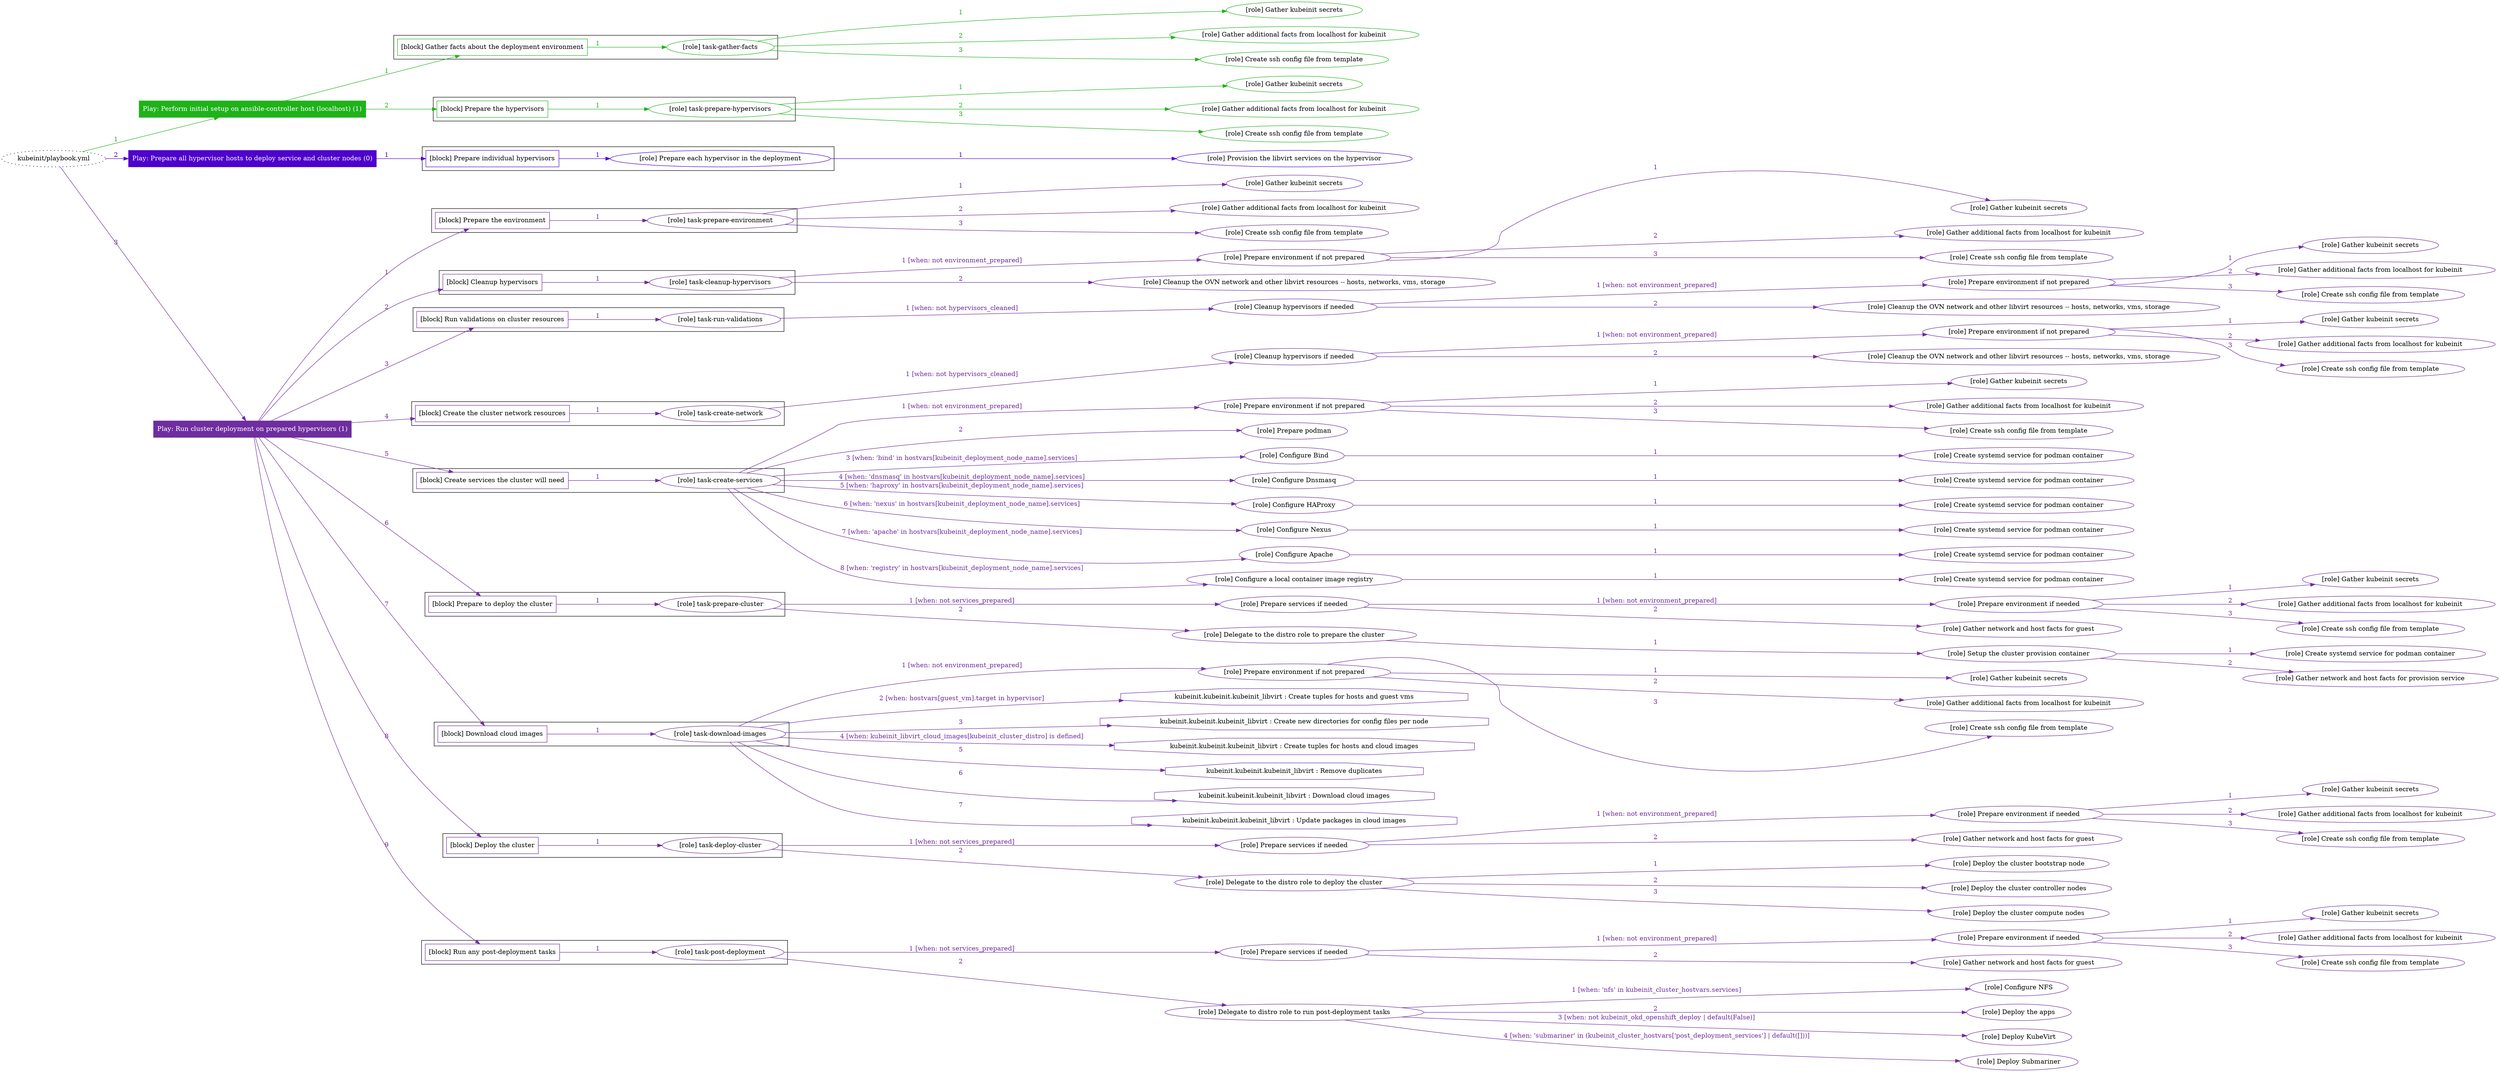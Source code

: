 digraph {
	graph [concentrate=true ordering=in rankdir=LR ratio=fill]
	edge [esep=5 sep=10]
	"kubeinit/playbook.yml" [URL="/home/runner/work/kubeinit/kubeinit/kubeinit/playbook.yml" id=playbook_1c128cf2 style=dotted]
	play_f4cfe569 [label="Play: Perform initial setup on ansible-controller host (localhost) (1)" URL="/home/runner/work/kubeinit/kubeinit/kubeinit/playbook.yml" color="#1fb21a" fontcolor="#ffffff" id=play_f4cfe569 shape=box style=filled tooltip=localhost]
	"kubeinit/playbook.yml" -> play_f4cfe569 [label="1 " color="#1fb21a" fontcolor="#1fb21a" id=edge_215f541a labeltooltip="1 " tooltip="1 "]
	subgraph "Gather kubeinit secrets" {
		role_374600e6 [label="[role] Gather kubeinit secrets" URL="/home/runner/.ansible/collections/ansible_collections/kubeinit/kubeinit/roles/kubeinit_prepare/tasks/gather_kubeinit_facts.yml" color="#1fb21a" id=role_374600e6 tooltip="Gather kubeinit secrets"]
	}
	subgraph "Gather additional facts from localhost for kubeinit" {
		role_74504a4f [label="[role] Gather additional facts from localhost for kubeinit" URL="/home/runner/.ansible/collections/ansible_collections/kubeinit/kubeinit/roles/kubeinit_prepare/tasks/gather_kubeinit_facts.yml" color="#1fb21a" id=role_74504a4f tooltip="Gather additional facts from localhost for kubeinit"]
	}
	subgraph "Create ssh config file from template" {
		role_3e10ab0c [label="[role] Create ssh config file from template" URL="/home/runner/.ansible/collections/ansible_collections/kubeinit/kubeinit/roles/kubeinit_prepare/tasks/gather_kubeinit_facts.yml" color="#1fb21a" id=role_3e10ab0c tooltip="Create ssh config file from template"]
	}
	subgraph "task-gather-facts" {
		role_1a86b125 [label="[role] task-gather-facts" URL="/home/runner/work/kubeinit/kubeinit/kubeinit/playbook.yml" color="#1fb21a" id=role_1a86b125 tooltip="task-gather-facts"]
		role_1a86b125 -> role_374600e6 [label="1 " color="#1fb21a" fontcolor="#1fb21a" id=edge_84a02342 labeltooltip="1 " tooltip="1 "]
		role_1a86b125 -> role_74504a4f [label="2 " color="#1fb21a" fontcolor="#1fb21a" id=edge_4113d540 labeltooltip="2 " tooltip="2 "]
		role_1a86b125 -> role_3e10ab0c [label="3 " color="#1fb21a" fontcolor="#1fb21a" id=edge_9e82834a labeltooltip="3 " tooltip="3 "]
	}
	subgraph "Gather kubeinit secrets" {
		role_b2ab4a69 [label="[role] Gather kubeinit secrets" URL="/home/runner/.ansible/collections/ansible_collections/kubeinit/kubeinit/roles/kubeinit_prepare/tasks/gather_kubeinit_facts.yml" color="#1fb21a" id=role_b2ab4a69 tooltip="Gather kubeinit secrets"]
	}
	subgraph "Gather additional facts from localhost for kubeinit" {
		role_b85034d6 [label="[role] Gather additional facts from localhost for kubeinit" URL="/home/runner/.ansible/collections/ansible_collections/kubeinit/kubeinit/roles/kubeinit_prepare/tasks/gather_kubeinit_facts.yml" color="#1fb21a" id=role_b85034d6 tooltip="Gather additional facts from localhost for kubeinit"]
	}
	subgraph "Create ssh config file from template" {
		role_45a41483 [label="[role] Create ssh config file from template" URL="/home/runner/.ansible/collections/ansible_collections/kubeinit/kubeinit/roles/kubeinit_prepare/tasks/gather_kubeinit_facts.yml" color="#1fb21a" id=role_45a41483 tooltip="Create ssh config file from template"]
	}
	subgraph "task-prepare-hypervisors" {
		role_79fbebe4 [label="[role] task-prepare-hypervisors" URL="/home/runner/work/kubeinit/kubeinit/kubeinit/playbook.yml" color="#1fb21a" id=role_79fbebe4 tooltip="task-prepare-hypervisors"]
		role_79fbebe4 -> role_b2ab4a69 [label="1 " color="#1fb21a" fontcolor="#1fb21a" id=edge_9f5d8a23 labeltooltip="1 " tooltip="1 "]
		role_79fbebe4 -> role_b85034d6 [label="2 " color="#1fb21a" fontcolor="#1fb21a" id=edge_14ce1fce labeltooltip="2 " tooltip="2 "]
		role_79fbebe4 -> role_45a41483 [label="3 " color="#1fb21a" fontcolor="#1fb21a" id=edge_e757dcec labeltooltip="3 " tooltip="3 "]
	}
	subgraph "Play: Perform initial setup on ansible-controller host (localhost) (1)" {
		play_f4cfe569 -> block_b1277c0b [label=1 color="#1fb21a" fontcolor="#1fb21a" id=edge_95ff4186 labeltooltip=1 tooltip=1]
		subgraph cluster_block_b1277c0b {
			block_b1277c0b [label="[block] Gather facts about the deployment environment" URL="/home/runner/work/kubeinit/kubeinit/kubeinit/playbook.yml" color="#1fb21a" id=block_b1277c0b labeltooltip="Gather facts about the deployment environment" shape=box tooltip="Gather facts about the deployment environment"]
			block_b1277c0b -> role_1a86b125 [label="1 " color="#1fb21a" fontcolor="#1fb21a" id=edge_43d4b076 labeltooltip="1 " tooltip="1 "]
		}
		play_f4cfe569 -> block_88d57f4d [label=2 color="#1fb21a" fontcolor="#1fb21a" id=edge_9b26999b labeltooltip=2 tooltip=2]
		subgraph cluster_block_88d57f4d {
			block_88d57f4d [label="[block] Prepare the hypervisors" URL="/home/runner/work/kubeinit/kubeinit/kubeinit/playbook.yml" color="#1fb21a" id=block_88d57f4d labeltooltip="Prepare the hypervisors" shape=box tooltip="Prepare the hypervisors"]
			block_88d57f4d -> role_79fbebe4 [label="1 " color="#1fb21a" fontcolor="#1fb21a" id=edge_13545555 labeltooltip="1 " tooltip="1 "]
		}
	}
	play_562ac16d [label="Play: Prepare all hypervisor hosts to deploy service and cluster nodes (0)" URL="/home/runner/work/kubeinit/kubeinit/kubeinit/playbook.yml" color="#4e01cb" fontcolor="#ffffff" id=play_562ac16d shape=box style=filled tooltip="Play: Prepare all hypervisor hosts to deploy service and cluster nodes (0)"]
	"kubeinit/playbook.yml" -> play_562ac16d [label="2 " color="#4e01cb" fontcolor="#4e01cb" id=edge_9facb1d3 labeltooltip="2 " tooltip="2 "]
	subgraph "Provision the libvirt services on the hypervisor" {
		role_1b3f8cb2 [label="[role] Provision the libvirt services on the hypervisor" URL="/home/runner/.ansible/collections/ansible_collections/kubeinit/kubeinit/roles/kubeinit_prepare/tasks/prepare_hypervisor.yml" color="#4e01cb" id=role_1b3f8cb2 tooltip="Provision the libvirt services on the hypervisor"]
	}
	subgraph "Prepare each hypervisor in the deployment" {
		role_fcb89ca7 [label="[role] Prepare each hypervisor in the deployment" URL="/home/runner/work/kubeinit/kubeinit/kubeinit/playbook.yml" color="#4e01cb" id=role_fcb89ca7 tooltip="Prepare each hypervisor in the deployment"]
		role_fcb89ca7 -> role_1b3f8cb2 [label="1 " color="#4e01cb" fontcolor="#4e01cb" id=edge_d39c9e57 labeltooltip="1 " tooltip="1 "]
	}
	subgraph "Play: Prepare all hypervisor hosts to deploy service and cluster nodes (0)" {
		play_562ac16d -> block_0bb05589 [label=1 color="#4e01cb" fontcolor="#4e01cb" id=edge_e14d1af6 labeltooltip=1 tooltip=1]
		subgraph cluster_block_0bb05589 {
			block_0bb05589 [label="[block] Prepare individual hypervisors" URL="/home/runner/work/kubeinit/kubeinit/kubeinit/playbook.yml" color="#4e01cb" id=block_0bb05589 labeltooltip="Prepare individual hypervisors" shape=box tooltip="Prepare individual hypervisors"]
			block_0bb05589 -> role_fcb89ca7 [label="1 " color="#4e01cb" fontcolor="#4e01cb" id=edge_4d9792c5 labeltooltip="1 " tooltip="1 "]
		}
	}
	play_c08dd1f9 [label="Play: Run cluster deployment on prepared hypervisors (1)" URL="/home/runner/work/kubeinit/kubeinit/kubeinit/playbook.yml" color="#6f2d9f" fontcolor="#ffffff" id=play_c08dd1f9 shape=box style=filled tooltip=localhost]
	"kubeinit/playbook.yml" -> play_c08dd1f9 [label="3 " color="#6f2d9f" fontcolor="#6f2d9f" id=edge_fef8b42b labeltooltip="3 " tooltip="3 "]
	subgraph "Gather kubeinit secrets" {
		role_3706b0fc [label="[role] Gather kubeinit secrets" URL="/home/runner/.ansible/collections/ansible_collections/kubeinit/kubeinit/roles/kubeinit_prepare/tasks/gather_kubeinit_facts.yml" color="#6f2d9f" id=role_3706b0fc tooltip="Gather kubeinit secrets"]
	}
	subgraph "Gather additional facts from localhost for kubeinit" {
		role_358a8f0e [label="[role] Gather additional facts from localhost for kubeinit" URL="/home/runner/.ansible/collections/ansible_collections/kubeinit/kubeinit/roles/kubeinit_prepare/tasks/gather_kubeinit_facts.yml" color="#6f2d9f" id=role_358a8f0e tooltip="Gather additional facts from localhost for kubeinit"]
	}
	subgraph "Create ssh config file from template" {
		role_c0b32e91 [label="[role] Create ssh config file from template" URL="/home/runner/.ansible/collections/ansible_collections/kubeinit/kubeinit/roles/kubeinit_prepare/tasks/gather_kubeinit_facts.yml" color="#6f2d9f" id=role_c0b32e91 tooltip="Create ssh config file from template"]
	}
	subgraph "task-prepare-environment" {
		role_f5d68a2e [label="[role] task-prepare-environment" URL="/home/runner/work/kubeinit/kubeinit/kubeinit/playbook.yml" color="#6f2d9f" id=role_f5d68a2e tooltip="task-prepare-environment"]
		role_f5d68a2e -> role_3706b0fc [label="1 " color="#6f2d9f" fontcolor="#6f2d9f" id=edge_3f98919c labeltooltip="1 " tooltip="1 "]
		role_f5d68a2e -> role_358a8f0e [label="2 " color="#6f2d9f" fontcolor="#6f2d9f" id=edge_2839d9e4 labeltooltip="2 " tooltip="2 "]
		role_f5d68a2e -> role_c0b32e91 [label="3 " color="#6f2d9f" fontcolor="#6f2d9f" id=edge_60408ee5 labeltooltip="3 " tooltip="3 "]
	}
	subgraph "Gather kubeinit secrets" {
		role_7f59cd3d [label="[role] Gather kubeinit secrets" URL="/home/runner/.ansible/collections/ansible_collections/kubeinit/kubeinit/roles/kubeinit_prepare/tasks/gather_kubeinit_facts.yml" color="#6f2d9f" id=role_7f59cd3d tooltip="Gather kubeinit secrets"]
	}
	subgraph "Gather additional facts from localhost for kubeinit" {
		role_58099913 [label="[role] Gather additional facts from localhost for kubeinit" URL="/home/runner/.ansible/collections/ansible_collections/kubeinit/kubeinit/roles/kubeinit_prepare/tasks/gather_kubeinit_facts.yml" color="#6f2d9f" id=role_58099913 tooltip="Gather additional facts from localhost for kubeinit"]
	}
	subgraph "Create ssh config file from template" {
		role_a014d1dc [label="[role] Create ssh config file from template" URL="/home/runner/.ansible/collections/ansible_collections/kubeinit/kubeinit/roles/kubeinit_prepare/tasks/gather_kubeinit_facts.yml" color="#6f2d9f" id=role_a014d1dc tooltip="Create ssh config file from template"]
	}
	subgraph "Prepare environment if not prepared" {
		role_97e9a34f [label="[role] Prepare environment if not prepared" URL="/home/runner/.ansible/collections/ansible_collections/kubeinit/kubeinit/roles/kubeinit_prepare/tasks/cleanup_hypervisors.yml" color="#6f2d9f" id=role_97e9a34f tooltip="Prepare environment if not prepared"]
		role_97e9a34f -> role_7f59cd3d [label="1 " color="#6f2d9f" fontcolor="#6f2d9f" id=edge_f280b8c8 labeltooltip="1 " tooltip="1 "]
		role_97e9a34f -> role_58099913 [label="2 " color="#6f2d9f" fontcolor="#6f2d9f" id=edge_6157af4b labeltooltip="2 " tooltip="2 "]
		role_97e9a34f -> role_a014d1dc [label="3 " color="#6f2d9f" fontcolor="#6f2d9f" id=edge_0a2fdbb5 labeltooltip="3 " tooltip="3 "]
	}
	subgraph "Cleanup the OVN network and other libvirt resources -- hosts, networks, vms, storage" {
		role_293824eb [label="[role] Cleanup the OVN network and other libvirt resources -- hosts, networks, vms, storage" URL="/home/runner/.ansible/collections/ansible_collections/kubeinit/kubeinit/roles/kubeinit_prepare/tasks/cleanup_hypervisors.yml" color="#6f2d9f" id=role_293824eb tooltip="Cleanup the OVN network and other libvirt resources -- hosts, networks, vms, storage"]
	}
	subgraph "task-cleanup-hypervisors" {
		role_bf66fea6 [label="[role] task-cleanup-hypervisors" URL="/home/runner/work/kubeinit/kubeinit/kubeinit/playbook.yml" color="#6f2d9f" id=role_bf66fea6 tooltip="task-cleanup-hypervisors"]
		role_bf66fea6 -> role_97e9a34f [label="1 [when: not environment_prepared]" color="#6f2d9f" fontcolor="#6f2d9f" id=edge_569f9b3f labeltooltip="1 [when: not environment_prepared]" tooltip="1 [when: not environment_prepared]"]
		role_bf66fea6 -> role_293824eb [label="2 " color="#6f2d9f" fontcolor="#6f2d9f" id=edge_85db8757 labeltooltip="2 " tooltip="2 "]
	}
	subgraph "Gather kubeinit secrets" {
		role_f18bef40 [label="[role] Gather kubeinit secrets" URL="/home/runner/.ansible/collections/ansible_collections/kubeinit/kubeinit/roles/kubeinit_prepare/tasks/gather_kubeinit_facts.yml" color="#6f2d9f" id=role_f18bef40 tooltip="Gather kubeinit secrets"]
	}
	subgraph "Gather additional facts from localhost for kubeinit" {
		role_8c8e9238 [label="[role] Gather additional facts from localhost for kubeinit" URL="/home/runner/.ansible/collections/ansible_collections/kubeinit/kubeinit/roles/kubeinit_prepare/tasks/gather_kubeinit_facts.yml" color="#6f2d9f" id=role_8c8e9238 tooltip="Gather additional facts from localhost for kubeinit"]
	}
	subgraph "Create ssh config file from template" {
		role_60208318 [label="[role] Create ssh config file from template" URL="/home/runner/.ansible/collections/ansible_collections/kubeinit/kubeinit/roles/kubeinit_prepare/tasks/gather_kubeinit_facts.yml" color="#6f2d9f" id=role_60208318 tooltip="Create ssh config file from template"]
	}
	subgraph "Prepare environment if not prepared" {
		role_802965fa [label="[role] Prepare environment if not prepared" URL="/home/runner/.ansible/collections/ansible_collections/kubeinit/kubeinit/roles/kubeinit_prepare/tasks/cleanup_hypervisors.yml" color="#6f2d9f" id=role_802965fa tooltip="Prepare environment if not prepared"]
		role_802965fa -> role_f18bef40 [label="1 " color="#6f2d9f" fontcolor="#6f2d9f" id=edge_ab29052b labeltooltip="1 " tooltip="1 "]
		role_802965fa -> role_8c8e9238 [label="2 " color="#6f2d9f" fontcolor="#6f2d9f" id=edge_47b0b204 labeltooltip="2 " tooltip="2 "]
		role_802965fa -> role_60208318 [label="3 " color="#6f2d9f" fontcolor="#6f2d9f" id=edge_8f32b4ec labeltooltip="3 " tooltip="3 "]
	}
	subgraph "Cleanup the OVN network and other libvirt resources -- hosts, networks, vms, storage" {
		role_d786fd17 [label="[role] Cleanup the OVN network and other libvirt resources -- hosts, networks, vms, storage" URL="/home/runner/.ansible/collections/ansible_collections/kubeinit/kubeinit/roles/kubeinit_prepare/tasks/cleanup_hypervisors.yml" color="#6f2d9f" id=role_d786fd17 tooltip="Cleanup the OVN network and other libvirt resources -- hosts, networks, vms, storage"]
	}
	subgraph "Cleanup hypervisors if needed" {
		role_fc250b3d [label="[role] Cleanup hypervisors if needed" URL="/home/runner/.ansible/collections/ansible_collections/kubeinit/kubeinit/roles/kubeinit_validations/tasks/main.yml" color="#6f2d9f" id=role_fc250b3d tooltip="Cleanup hypervisors if needed"]
		role_fc250b3d -> role_802965fa [label="1 [when: not environment_prepared]" color="#6f2d9f" fontcolor="#6f2d9f" id=edge_31c16c37 labeltooltip="1 [when: not environment_prepared]" tooltip="1 [when: not environment_prepared]"]
		role_fc250b3d -> role_d786fd17 [label="2 " color="#6f2d9f" fontcolor="#6f2d9f" id=edge_ff762e84 labeltooltip="2 " tooltip="2 "]
	}
	subgraph "task-run-validations" {
		role_98322803 [label="[role] task-run-validations" URL="/home/runner/work/kubeinit/kubeinit/kubeinit/playbook.yml" color="#6f2d9f" id=role_98322803 tooltip="task-run-validations"]
		role_98322803 -> role_fc250b3d [label="1 [when: not hypervisors_cleaned]" color="#6f2d9f" fontcolor="#6f2d9f" id=edge_44bcd5a9 labeltooltip="1 [when: not hypervisors_cleaned]" tooltip="1 [when: not hypervisors_cleaned]"]
	}
	subgraph "Gather kubeinit secrets" {
		role_7ff22784 [label="[role] Gather kubeinit secrets" URL="/home/runner/.ansible/collections/ansible_collections/kubeinit/kubeinit/roles/kubeinit_prepare/tasks/gather_kubeinit_facts.yml" color="#6f2d9f" id=role_7ff22784 tooltip="Gather kubeinit secrets"]
	}
	subgraph "Gather additional facts from localhost for kubeinit" {
		role_3405e94a [label="[role] Gather additional facts from localhost for kubeinit" URL="/home/runner/.ansible/collections/ansible_collections/kubeinit/kubeinit/roles/kubeinit_prepare/tasks/gather_kubeinit_facts.yml" color="#6f2d9f" id=role_3405e94a tooltip="Gather additional facts from localhost for kubeinit"]
	}
	subgraph "Create ssh config file from template" {
		role_4b5a7220 [label="[role] Create ssh config file from template" URL="/home/runner/.ansible/collections/ansible_collections/kubeinit/kubeinit/roles/kubeinit_prepare/tasks/gather_kubeinit_facts.yml" color="#6f2d9f" id=role_4b5a7220 tooltip="Create ssh config file from template"]
	}
	subgraph "Prepare environment if not prepared" {
		role_fb6763d6 [label="[role] Prepare environment if not prepared" URL="/home/runner/.ansible/collections/ansible_collections/kubeinit/kubeinit/roles/kubeinit_prepare/tasks/cleanup_hypervisors.yml" color="#6f2d9f" id=role_fb6763d6 tooltip="Prepare environment if not prepared"]
		role_fb6763d6 -> role_7ff22784 [label="1 " color="#6f2d9f" fontcolor="#6f2d9f" id=edge_5907d86d labeltooltip="1 " tooltip="1 "]
		role_fb6763d6 -> role_3405e94a [label="2 " color="#6f2d9f" fontcolor="#6f2d9f" id=edge_d999bbc2 labeltooltip="2 " tooltip="2 "]
		role_fb6763d6 -> role_4b5a7220 [label="3 " color="#6f2d9f" fontcolor="#6f2d9f" id=edge_2d5fdf86 labeltooltip="3 " tooltip="3 "]
	}
	subgraph "Cleanup the OVN network and other libvirt resources -- hosts, networks, vms, storage" {
		role_7651cf1c [label="[role] Cleanup the OVN network and other libvirt resources -- hosts, networks, vms, storage" URL="/home/runner/.ansible/collections/ansible_collections/kubeinit/kubeinit/roles/kubeinit_prepare/tasks/cleanup_hypervisors.yml" color="#6f2d9f" id=role_7651cf1c tooltip="Cleanup the OVN network and other libvirt resources -- hosts, networks, vms, storage"]
	}
	subgraph "Cleanup hypervisors if needed" {
		role_ea08834b [label="[role] Cleanup hypervisors if needed" URL="/home/runner/.ansible/collections/ansible_collections/kubeinit/kubeinit/roles/kubeinit_libvirt/tasks/create_network.yml" color="#6f2d9f" id=role_ea08834b tooltip="Cleanup hypervisors if needed"]
		role_ea08834b -> role_fb6763d6 [label="1 [when: not environment_prepared]" color="#6f2d9f" fontcolor="#6f2d9f" id=edge_755eaa43 labeltooltip="1 [when: not environment_prepared]" tooltip="1 [when: not environment_prepared]"]
		role_ea08834b -> role_7651cf1c [label="2 " color="#6f2d9f" fontcolor="#6f2d9f" id=edge_e4c963a6 labeltooltip="2 " tooltip="2 "]
	}
	subgraph "task-create-network" {
		role_3b4f1013 [label="[role] task-create-network" URL="/home/runner/work/kubeinit/kubeinit/kubeinit/playbook.yml" color="#6f2d9f" id=role_3b4f1013 tooltip="task-create-network"]
		role_3b4f1013 -> role_ea08834b [label="1 [when: not hypervisors_cleaned]" color="#6f2d9f" fontcolor="#6f2d9f" id=edge_bee65e3d labeltooltip="1 [when: not hypervisors_cleaned]" tooltip="1 [when: not hypervisors_cleaned]"]
	}
	subgraph "Gather kubeinit secrets" {
		role_d13125ea [label="[role] Gather kubeinit secrets" URL="/home/runner/.ansible/collections/ansible_collections/kubeinit/kubeinit/roles/kubeinit_prepare/tasks/gather_kubeinit_facts.yml" color="#6f2d9f" id=role_d13125ea tooltip="Gather kubeinit secrets"]
	}
	subgraph "Gather additional facts from localhost for kubeinit" {
		role_3aa49442 [label="[role] Gather additional facts from localhost for kubeinit" URL="/home/runner/.ansible/collections/ansible_collections/kubeinit/kubeinit/roles/kubeinit_prepare/tasks/gather_kubeinit_facts.yml" color="#6f2d9f" id=role_3aa49442 tooltip="Gather additional facts from localhost for kubeinit"]
	}
	subgraph "Create ssh config file from template" {
		role_c200cd0d [label="[role] Create ssh config file from template" URL="/home/runner/.ansible/collections/ansible_collections/kubeinit/kubeinit/roles/kubeinit_prepare/tasks/gather_kubeinit_facts.yml" color="#6f2d9f" id=role_c200cd0d tooltip="Create ssh config file from template"]
	}
	subgraph "Prepare environment if not prepared" {
		role_a6530744 [label="[role] Prepare environment if not prepared" URL="/home/runner/.ansible/collections/ansible_collections/kubeinit/kubeinit/roles/kubeinit_services/tasks/main.yml" color="#6f2d9f" id=role_a6530744 tooltip="Prepare environment if not prepared"]
		role_a6530744 -> role_d13125ea [label="1 " color="#6f2d9f" fontcolor="#6f2d9f" id=edge_bef999db labeltooltip="1 " tooltip="1 "]
		role_a6530744 -> role_3aa49442 [label="2 " color="#6f2d9f" fontcolor="#6f2d9f" id=edge_7ee03354 labeltooltip="2 " tooltip="2 "]
		role_a6530744 -> role_c200cd0d [label="3 " color="#6f2d9f" fontcolor="#6f2d9f" id=edge_a1ffdfe6 labeltooltip="3 " tooltip="3 "]
	}
	subgraph "Prepare podman" {
		role_04a071de [label="[role] Prepare podman" URL="/home/runner/.ansible/collections/ansible_collections/kubeinit/kubeinit/roles/kubeinit_services/tasks/00_create_service_pod.yml" color="#6f2d9f" id=role_04a071de tooltip="Prepare podman"]
	}
	subgraph "Create systemd service for podman container" {
		role_b6fd29fc [label="[role] Create systemd service for podman container" URL="/home/runner/.ansible/collections/ansible_collections/kubeinit/kubeinit/roles/kubeinit_bind/tasks/main.yml" color="#6f2d9f" id=role_b6fd29fc tooltip="Create systemd service for podman container"]
	}
	subgraph "Configure Bind" {
		role_bb5f86d0 [label="[role] Configure Bind" URL="/home/runner/.ansible/collections/ansible_collections/kubeinit/kubeinit/roles/kubeinit_services/tasks/start_services_containers.yml" color="#6f2d9f" id=role_bb5f86d0 tooltip="Configure Bind"]
		role_bb5f86d0 -> role_b6fd29fc [label="1 " color="#6f2d9f" fontcolor="#6f2d9f" id=edge_f600d702 labeltooltip="1 " tooltip="1 "]
	}
	subgraph "Create systemd service for podman container" {
		role_5e8d519e [label="[role] Create systemd service for podman container" URL="/home/runner/.ansible/collections/ansible_collections/kubeinit/kubeinit/roles/kubeinit_dnsmasq/tasks/main.yml" color="#6f2d9f" id=role_5e8d519e tooltip="Create systemd service for podman container"]
	}
	subgraph "Configure Dnsmasq" {
		role_f8b6011a [label="[role] Configure Dnsmasq" URL="/home/runner/.ansible/collections/ansible_collections/kubeinit/kubeinit/roles/kubeinit_services/tasks/start_services_containers.yml" color="#6f2d9f" id=role_f8b6011a tooltip="Configure Dnsmasq"]
		role_f8b6011a -> role_5e8d519e [label="1 " color="#6f2d9f" fontcolor="#6f2d9f" id=edge_38ada20f labeltooltip="1 " tooltip="1 "]
	}
	subgraph "Create systemd service for podman container" {
		role_ac4a336b [label="[role] Create systemd service for podman container" URL="/home/runner/.ansible/collections/ansible_collections/kubeinit/kubeinit/roles/kubeinit_haproxy/tasks/main.yml" color="#6f2d9f" id=role_ac4a336b tooltip="Create systemd service for podman container"]
	}
	subgraph "Configure HAProxy" {
		role_b374cc9e [label="[role] Configure HAProxy" URL="/home/runner/.ansible/collections/ansible_collections/kubeinit/kubeinit/roles/kubeinit_services/tasks/start_services_containers.yml" color="#6f2d9f" id=role_b374cc9e tooltip="Configure HAProxy"]
		role_b374cc9e -> role_ac4a336b [label="1 " color="#6f2d9f" fontcolor="#6f2d9f" id=edge_9fbf8504 labeltooltip="1 " tooltip="1 "]
	}
	subgraph "Create systemd service for podman container" {
		role_d94a5527 [label="[role] Create systemd service for podman container" URL="/home/runner/.ansible/collections/ansible_collections/kubeinit/kubeinit/roles/kubeinit_nexus/tasks/main.yml" color="#6f2d9f" id=role_d94a5527 tooltip="Create systemd service for podman container"]
	}
	subgraph "Configure Nexus" {
		role_7f441913 [label="[role] Configure Nexus" URL="/home/runner/.ansible/collections/ansible_collections/kubeinit/kubeinit/roles/kubeinit_services/tasks/start_services_containers.yml" color="#6f2d9f" id=role_7f441913 tooltip="Configure Nexus"]
		role_7f441913 -> role_d94a5527 [label="1 " color="#6f2d9f" fontcolor="#6f2d9f" id=edge_6e0755e9 labeltooltip="1 " tooltip="1 "]
	}
	subgraph "Create systemd service for podman container" {
		role_d245a08f [label="[role] Create systemd service for podman container" URL="/home/runner/.ansible/collections/ansible_collections/kubeinit/kubeinit/roles/kubeinit_apache/tasks/main.yml" color="#6f2d9f" id=role_d245a08f tooltip="Create systemd service for podman container"]
	}
	subgraph "Configure Apache" {
		role_cd0271f5 [label="[role] Configure Apache" URL="/home/runner/.ansible/collections/ansible_collections/kubeinit/kubeinit/roles/kubeinit_services/tasks/start_services_containers.yml" color="#6f2d9f" id=role_cd0271f5 tooltip="Configure Apache"]
		role_cd0271f5 -> role_d245a08f [label="1 " color="#6f2d9f" fontcolor="#6f2d9f" id=edge_35683291 labeltooltip="1 " tooltip="1 "]
	}
	subgraph "Create systemd service for podman container" {
		role_3e3cae18 [label="[role] Create systemd service for podman container" URL="/home/runner/.ansible/collections/ansible_collections/kubeinit/kubeinit/roles/kubeinit_registry/tasks/main.yml" color="#6f2d9f" id=role_3e3cae18 tooltip="Create systemd service for podman container"]
	}
	subgraph "Configure a local container image registry" {
		role_bbaba0d9 [label="[role] Configure a local container image registry" URL="/home/runner/.ansible/collections/ansible_collections/kubeinit/kubeinit/roles/kubeinit_services/tasks/start_services_containers.yml" color="#6f2d9f" id=role_bbaba0d9 tooltip="Configure a local container image registry"]
		role_bbaba0d9 -> role_3e3cae18 [label="1 " color="#6f2d9f" fontcolor="#6f2d9f" id=edge_46a8bb96 labeltooltip="1 " tooltip="1 "]
	}
	subgraph "task-create-services" {
		role_7e22eb97 [label="[role] task-create-services" URL="/home/runner/work/kubeinit/kubeinit/kubeinit/playbook.yml" color="#6f2d9f" id=role_7e22eb97 tooltip="task-create-services"]
		role_7e22eb97 -> role_a6530744 [label="1 [when: not environment_prepared]" color="#6f2d9f" fontcolor="#6f2d9f" id=edge_cee441a8 labeltooltip="1 [when: not environment_prepared]" tooltip="1 [when: not environment_prepared]"]
		role_7e22eb97 -> role_04a071de [label="2 " color="#6f2d9f" fontcolor="#6f2d9f" id=edge_807c4ffd labeltooltip="2 " tooltip="2 "]
		role_7e22eb97 -> role_bb5f86d0 [label="3 [when: 'bind' in hostvars[kubeinit_deployment_node_name].services]" color="#6f2d9f" fontcolor="#6f2d9f" id=edge_5cc7bcc8 labeltooltip="3 [when: 'bind' in hostvars[kubeinit_deployment_node_name].services]" tooltip="3 [when: 'bind' in hostvars[kubeinit_deployment_node_name].services]"]
		role_7e22eb97 -> role_f8b6011a [label="4 [when: 'dnsmasq' in hostvars[kubeinit_deployment_node_name].services]" color="#6f2d9f" fontcolor="#6f2d9f" id=edge_96fbd774 labeltooltip="4 [when: 'dnsmasq' in hostvars[kubeinit_deployment_node_name].services]" tooltip="4 [when: 'dnsmasq' in hostvars[kubeinit_deployment_node_name].services]"]
		role_7e22eb97 -> role_b374cc9e [label="5 [when: 'haproxy' in hostvars[kubeinit_deployment_node_name].services]" color="#6f2d9f" fontcolor="#6f2d9f" id=edge_c2c9d7fe labeltooltip="5 [when: 'haproxy' in hostvars[kubeinit_deployment_node_name].services]" tooltip="5 [when: 'haproxy' in hostvars[kubeinit_deployment_node_name].services]"]
		role_7e22eb97 -> role_7f441913 [label="6 [when: 'nexus' in hostvars[kubeinit_deployment_node_name].services]" color="#6f2d9f" fontcolor="#6f2d9f" id=edge_1b50ba60 labeltooltip="6 [when: 'nexus' in hostvars[kubeinit_deployment_node_name].services]" tooltip="6 [when: 'nexus' in hostvars[kubeinit_deployment_node_name].services]"]
		role_7e22eb97 -> role_cd0271f5 [label="7 [when: 'apache' in hostvars[kubeinit_deployment_node_name].services]" color="#6f2d9f" fontcolor="#6f2d9f" id=edge_17b71d21 labeltooltip="7 [when: 'apache' in hostvars[kubeinit_deployment_node_name].services]" tooltip="7 [when: 'apache' in hostvars[kubeinit_deployment_node_name].services]"]
		role_7e22eb97 -> role_bbaba0d9 [label="8 [when: 'registry' in hostvars[kubeinit_deployment_node_name].services]" color="#6f2d9f" fontcolor="#6f2d9f" id=edge_34dca7fa labeltooltip="8 [when: 'registry' in hostvars[kubeinit_deployment_node_name].services]" tooltip="8 [when: 'registry' in hostvars[kubeinit_deployment_node_name].services]"]
	}
	subgraph "Gather kubeinit secrets" {
		role_7c2a5b02 [label="[role] Gather kubeinit secrets" URL="/home/runner/.ansible/collections/ansible_collections/kubeinit/kubeinit/roles/kubeinit_prepare/tasks/gather_kubeinit_facts.yml" color="#6f2d9f" id=role_7c2a5b02 tooltip="Gather kubeinit secrets"]
	}
	subgraph "Gather additional facts from localhost for kubeinit" {
		role_434804f3 [label="[role] Gather additional facts from localhost for kubeinit" URL="/home/runner/.ansible/collections/ansible_collections/kubeinit/kubeinit/roles/kubeinit_prepare/tasks/gather_kubeinit_facts.yml" color="#6f2d9f" id=role_434804f3 tooltip="Gather additional facts from localhost for kubeinit"]
	}
	subgraph "Create ssh config file from template" {
		role_c1de49be [label="[role] Create ssh config file from template" URL="/home/runner/.ansible/collections/ansible_collections/kubeinit/kubeinit/roles/kubeinit_prepare/tasks/gather_kubeinit_facts.yml" color="#6f2d9f" id=role_c1de49be tooltip="Create ssh config file from template"]
	}
	subgraph "Prepare environment if needed" {
		role_23d14141 [label="[role] Prepare environment if needed" URL="/home/runner/.ansible/collections/ansible_collections/kubeinit/kubeinit/roles/kubeinit_services/tasks/prepare_services.yml" color="#6f2d9f" id=role_23d14141 tooltip="Prepare environment if needed"]
		role_23d14141 -> role_7c2a5b02 [label="1 " color="#6f2d9f" fontcolor="#6f2d9f" id=edge_e748bcdb labeltooltip="1 " tooltip="1 "]
		role_23d14141 -> role_434804f3 [label="2 " color="#6f2d9f" fontcolor="#6f2d9f" id=edge_acf01713 labeltooltip="2 " tooltip="2 "]
		role_23d14141 -> role_c1de49be [label="3 " color="#6f2d9f" fontcolor="#6f2d9f" id=edge_503d6727 labeltooltip="3 " tooltip="3 "]
	}
	subgraph "Gather network and host facts for guest" {
		role_0a124ca4 [label="[role] Gather network and host facts for guest" URL="/home/runner/.ansible/collections/ansible_collections/kubeinit/kubeinit/roles/kubeinit_services/tasks/prepare_services.yml" color="#6f2d9f" id=role_0a124ca4 tooltip="Gather network and host facts for guest"]
	}
	subgraph "Prepare services if needed" {
		role_6f2af733 [label="[role] Prepare services if needed" URL="/home/runner/.ansible/collections/ansible_collections/kubeinit/kubeinit/roles/kubeinit_prepare/tasks/prepare_cluster.yml" color="#6f2d9f" id=role_6f2af733 tooltip="Prepare services if needed"]
		role_6f2af733 -> role_23d14141 [label="1 [when: not environment_prepared]" color="#6f2d9f" fontcolor="#6f2d9f" id=edge_1976eebd labeltooltip="1 [when: not environment_prepared]" tooltip="1 [when: not environment_prepared]"]
		role_6f2af733 -> role_0a124ca4 [label="2 " color="#6f2d9f" fontcolor="#6f2d9f" id=edge_10116c08 labeltooltip="2 " tooltip="2 "]
	}
	subgraph "Create systemd service for podman container" {
		role_e3450e41 [label="[role] Create systemd service for podman container" URL="/home/runner/.ansible/collections/ansible_collections/kubeinit/kubeinit/roles/kubeinit_services/tasks/create_provision_container.yml" color="#6f2d9f" id=role_e3450e41 tooltip="Create systemd service for podman container"]
	}
	subgraph "Gather network and host facts for provision service" {
		role_74d19ec8 [label="[role] Gather network and host facts for provision service" URL="/home/runner/.ansible/collections/ansible_collections/kubeinit/kubeinit/roles/kubeinit_services/tasks/create_provision_container.yml" color="#6f2d9f" id=role_74d19ec8 tooltip="Gather network and host facts for provision service"]
	}
	subgraph "Setup the cluster provision container" {
		role_2b2b3a88 [label="[role] Setup the cluster provision container" URL="/home/runner/.ansible/collections/ansible_collections/kubeinit/kubeinit/roles/kubeinit_okd/tasks/prepare_cluster.yml" color="#6f2d9f" id=role_2b2b3a88 tooltip="Setup the cluster provision container"]
		role_2b2b3a88 -> role_e3450e41 [label="1 " color="#6f2d9f" fontcolor="#6f2d9f" id=edge_98828e3a labeltooltip="1 " tooltip="1 "]
		role_2b2b3a88 -> role_74d19ec8 [label="2 " color="#6f2d9f" fontcolor="#6f2d9f" id=edge_1f719af3 labeltooltip="2 " tooltip="2 "]
	}
	subgraph "Delegate to the distro role to prepare the cluster" {
		role_6932cfc3 [label="[role] Delegate to the distro role to prepare the cluster" URL="/home/runner/.ansible/collections/ansible_collections/kubeinit/kubeinit/roles/kubeinit_prepare/tasks/prepare_cluster.yml" color="#6f2d9f" id=role_6932cfc3 tooltip="Delegate to the distro role to prepare the cluster"]
		role_6932cfc3 -> role_2b2b3a88 [label="1 " color="#6f2d9f" fontcolor="#6f2d9f" id=edge_3d8d2d65 labeltooltip="1 " tooltip="1 "]
	}
	subgraph "task-prepare-cluster" {
		role_6269bcd3 [label="[role] task-prepare-cluster" URL="/home/runner/work/kubeinit/kubeinit/kubeinit/playbook.yml" color="#6f2d9f" id=role_6269bcd3 tooltip="task-prepare-cluster"]
		role_6269bcd3 -> role_6f2af733 [label="1 [when: not services_prepared]" color="#6f2d9f" fontcolor="#6f2d9f" id=edge_2052613f labeltooltip="1 [when: not services_prepared]" tooltip="1 [when: not services_prepared]"]
		role_6269bcd3 -> role_6932cfc3 [label="2 " color="#6f2d9f" fontcolor="#6f2d9f" id=edge_67ed8dfb labeltooltip="2 " tooltip="2 "]
	}
	subgraph "Gather kubeinit secrets" {
		role_c114d96b [label="[role] Gather kubeinit secrets" URL="/home/runner/.ansible/collections/ansible_collections/kubeinit/kubeinit/roles/kubeinit_prepare/tasks/gather_kubeinit_facts.yml" color="#6f2d9f" id=role_c114d96b tooltip="Gather kubeinit secrets"]
	}
	subgraph "Gather additional facts from localhost for kubeinit" {
		role_27652eb9 [label="[role] Gather additional facts from localhost for kubeinit" URL="/home/runner/.ansible/collections/ansible_collections/kubeinit/kubeinit/roles/kubeinit_prepare/tasks/gather_kubeinit_facts.yml" color="#6f2d9f" id=role_27652eb9 tooltip="Gather additional facts from localhost for kubeinit"]
	}
	subgraph "Create ssh config file from template" {
		role_d3534816 [label="[role] Create ssh config file from template" URL="/home/runner/.ansible/collections/ansible_collections/kubeinit/kubeinit/roles/kubeinit_prepare/tasks/gather_kubeinit_facts.yml" color="#6f2d9f" id=role_d3534816 tooltip="Create ssh config file from template"]
	}
	subgraph "Prepare environment if not prepared" {
		role_638c08ff [label="[role] Prepare environment if not prepared" URL="/home/runner/.ansible/collections/ansible_collections/kubeinit/kubeinit/roles/kubeinit_libvirt/tasks/download_cloud_images.yml" color="#6f2d9f" id=role_638c08ff tooltip="Prepare environment if not prepared"]
		role_638c08ff -> role_c114d96b [label="1 " color="#6f2d9f" fontcolor="#6f2d9f" id=edge_0e171403 labeltooltip="1 " tooltip="1 "]
		role_638c08ff -> role_27652eb9 [label="2 " color="#6f2d9f" fontcolor="#6f2d9f" id=edge_0eaeb358 labeltooltip="2 " tooltip="2 "]
		role_638c08ff -> role_d3534816 [label="3 " color="#6f2d9f" fontcolor="#6f2d9f" id=edge_2c39984b labeltooltip="3 " tooltip="3 "]
	}
	subgraph "task-download-images" {
		role_4134be54 [label="[role] task-download-images" URL="/home/runner/work/kubeinit/kubeinit/kubeinit/playbook.yml" color="#6f2d9f" id=role_4134be54 tooltip="task-download-images"]
		role_4134be54 -> role_638c08ff [label="1 [when: not environment_prepared]" color="#6f2d9f" fontcolor="#6f2d9f" id=edge_cfc946ed labeltooltip="1 [when: not environment_prepared]" tooltip="1 [when: not environment_prepared]"]
		task_9f0c6abb [label="kubeinit.kubeinit.kubeinit_libvirt : Create tuples for hosts and guest vms" URL="/home/runner/.ansible/collections/ansible_collections/kubeinit/kubeinit/roles/kubeinit_libvirt/tasks/download_cloud_images.yml" color="#6f2d9f" id=task_9f0c6abb shape=octagon tooltip="kubeinit.kubeinit.kubeinit_libvirt : Create tuples for hosts and guest vms"]
		role_4134be54 -> task_9f0c6abb [label="2 [when: hostvars[guest_vm].target in hypervisor]" color="#6f2d9f" fontcolor="#6f2d9f" id=edge_3acde447 labeltooltip="2 [when: hostvars[guest_vm].target in hypervisor]" tooltip="2 [when: hostvars[guest_vm].target in hypervisor]"]
		task_1058a045 [label="kubeinit.kubeinit.kubeinit_libvirt : Create new directories for config files per node" URL="/home/runner/.ansible/collections/ansible_collections/kubeinit/kubeinit/roles/kubeinit_libvirt/tasks/download_cloud_images.yml" color="#6f2d9f" id=task_1058a045 shape=octagon tooltip="kubeinit.kubeinit.kubeinit_libvirt : Create new directories for config files per node"]
		role_4134be54 -> task_1058a045 [label="3 " color="#6f2d9f" fontcolor="#6f2d9f" id=edge_8076c12e labeltooltip="3 " tooltip="3 "]
		task_42d824ee [label="kubeinit.kubeinit.kubeinit_libvirt : Create tuples for hosts and cloud images" URL="/home/runner/.ansible/collections/ansible_collections/kubeinit/kubeinit/roles/kubeinit_libvirt/tasks/download_cloud_images.yml" color="#6f2d9f" id=task_42d824ee shape=octagon tooltip="kubeinit.kubeinit.kubeinit_libvirt : Create tuples for hosts and cloud images"]
		role_4134be54 -> task_42d824ee [label="4 [when: kubeinit_libvirt_cloud_images[kubeinit_cluster_distro] is defined]" color="#6f2d9f" fontcolor="#6f2d9f" id=edge_62542f43 labeltooltip="4 [when: kubeinit_libvirt_cloud_images[kubeinit_cluster_distro] is defined]" tooltip="4 [when: kubeinit_libvirt_cloud_images[kubeinit_cluster_distro] is defined]"]
		task_e365f558 [label="kubeinit.kubeinit.kubeinit_libvirt : Remove duplicates" URL="/home/runner/.ansible/collections/ansible_collections/kubeinit/kubeinit/roles/kubeinit_libvirt/tasks/download_cloud_images.yml" color="#6f2d9f" id=task_e365f558 shape=octagon tooltip="kubeinit.kubeinit.kubeinit_libvirt : Remove duplicates"]
		role_4134be54 -> task_e365f558 [label="5 " color="#6f2d9f" fontcolor="#6f2d9f" id=edge_a202f7b7 labeltooltip="5 " tooltip="5 "]
		task_3b3ffe6a [label="kubeinit.kubeinit.kubeinit_libvirt : Download cloud images" URL="/home/runner/.ansible/collections/ansible_collections/kubeinit/kubeinit/roles/kubeinit_libvirt/tasks/download_cloud_images.yml" color="#6f2d9f" id=task_3b3ffe6a shape=octagon tooltip="kubeinit.kubeinit.kubeinit_libvirt : Download cloud images"]
		role_4134be54 -> task_3b3ffe6a [label="6 " color="#6f2d9f" fontcolor="#6f2d9f" id=edge_e2e1b194 labeltooltip="6 " tooltip="6 "]
		task_cacdb1d4 [label="kubeinit.kubeinit.kubeinit_libvirt : Update packages in cloud images" URL="/home/runner/.ansible/collections/ansible_collections/kubeinit/kubeinit/roles/kubeinit_libvirt/tasks/download_cloud_images.yml" color="#6f2d9f" id=task_cacdb1d4 shape=octagon tooltip="kubeinit.kubeinit.kubeinit_libvirt : Update packages in cloud images"]
		role_4134be54 -> task_cacdb1d4 [label="7 " color="#6f2d9f" fontcolor="#6f2d9f" id=edge_39b13f2e labeltooltip="7 " tooltip="7 "]
	}
	subgraph "Gather kubeinit secrets" {
		role_b3346454 [label="[role] Gather kubeinit secrets" URL="/home/runner/.ansible/collections/ansible_collections/kubeinit/kubeinit/roles/kubeinit_prepare/tasks/gather_kubeinit_facts.yml" color="#6f2d9f" id=role_b3346454 tooltip="Gather kubeinit secrets"]
	}
	subgraph "Gather additional facts from localhost for kubeinit" {
		role_2c3dce72 [label="[role] Gather additional facts from localhost for kubeinit" URL="/home/runner/.ansible/collections/ansible_collections/kubeinit/kubeinit/roles/kubeinit_prepare/tasks/gather_kubeinit_facts.yml" color="#6f2d9f" id=role_2c3dce72 tooltip="Gather additional facts from localhost for kubeinit"]
	}
	subgraph "Create ssh config file from template" {
		role_91610846 [label="[role] Create ssh config file from template" URL="/home/runner/.ansible/collections/ansible_collections/kubeinit/kubeinit/roles/kubeinit_prepare/tasks/gather_kubeinit_facts.yml" color="#6f2d9f" id=role_91610846 tooltip="Create ssh config file from template"]
	}
	subgraph "Prepare environment if needed" {
		role_e9057c8e [label="[role] Prepare environment if needed" URL="/home/runner/.ansible/collections/ansible_collections/kubeinit/kubeinit/roles/kubeinit_services/tasks/prepare_services.yml" color="#6f2d9f" id=role_e9057c8e tooltip="Prepare environment if needed"]
		role_e9057c8e -> role_b3346454 [label="1 " color="#6f2d9f" fontcolor="#6f2d9f" id=edge_f85cf00f labeltooltip="1 " tooltip="1 "]
		role_e9057c8e -> role_2c3dce72 [label="2 " color="#6f2d9f" fontcolor="#6f2d9f" id=edge_b7b9add8 labeltooltip="2 " tooltip="2 "]
		role_e9057c8e -> role_91610846 [label="3 " color="#6f2d9f" fontcolor="#6f2d9f" id=edge_c092b38c labeltooltip="3 " tooltip="3 "]
	}
	subgraph "Gather network and host facts for guest" {
		role_58572541 [label="[role] Gather network and host facts for guest" URL="/home/runner/.ansible/collections/ansible_collections/kubeinit/kubeinit/roles/kubeinit_services/tasks/prepare_services.yml" color="#6f2d9f" id=role_58572541 tooltip="Gather network and host facts for guest"]
	}
	subgraph "Prepare services if needed" {
		role_a0247112 [label="[role] Prepare services if needed" URL="/home/runner/.ansible/collections/ansible_collections/kubeinit/kubeinit/roles/kubeinit_prepare/tasks/deploy_cluster.yml" color="#6f2d9f" id=role_a0247112 tooltip="Prepare services if needed"]
		role_a0247112 -> role_e9057c8e [label="1 [when: not environment_prepared]" color="#6f2d9f" fontcolor="#6f2d9f" id=edge_75a959ba labeltooltip="1 [when: not environment_prepared]" tooltip="1 [when: not environment_prepared]"]
		role_a0247112 -> role_58572541 [label="2 " color="#6f2d9f" fontcolor="#6f2d9f" id=edge_92746018 labeltooltip="2 " tooltip="2 "]
	}
	subgraph "Deploy the cluster bootstrap node" {
		role_9281e32f [label="[role] Deploy the cluster bootstrap node" URL="/home/runner/.ansible/collections/ansible_collections/kubeinit/kubeinit/roles/kubeinit_okd/tasks/main.yml" color="#6f2d9f" id=role_9281e32f tooltip="Deploy the cluster bootstrap node"]
	}
	subgraph "Deploy the cluster controller nodes" {
		role_23227d06 [label="[role] Deploy the cluster controller nodes" URL="/home/runner/.ansible/collections/ansible_collections/kubeinit/kubeinit/roles/kubeinit_okd/tasks/main.yml" color="#6f2d9f" id=role_23227d06 tooltip="Deploy the cluster controller nodes"]
	}
	subgraph "Deploy the cluster compute nodes" {
		role_f5e3708a [label="[role] Deploy the cluster compute nodes" URL="/home/runner/.ansible/collections/ansible_collections/kubeinit/kubeinit/roles/kubeinit_okd/tasks/main.yml" color="#6f2d9f" id=role_f5e3708a tooltip="Deploy the cluster compute nodes"]
	}
	subgraph "Delegate to the distro role to deploy the cluster" {
		role_cdb3b781 [label="[role] Delegate to the distro role to deploy the cluster" URL="/home/runner/.ansible/collections/ansible_collections/kubeinit/kubeinit/roles/kubeinit_prepare/tasks/deploy_cluster.yml" color="#6f2d9f" id=role_cdb3b781 tooltip="Delegate to the distro role to deploy the cluster"]
		role_cdb3b781 -> role_9281e32f [label="1 " color="#6f2d9f" fontcolor="#6f2d9f" id=edge_bc1f0b35 labeltooltip="1 " tooltip="1 "]
		role_cdb3b781 -> role_23227d06 [label="2 " color="#6f2d9f" fontcolor="#6f2d9f" id=edge_4e4ea17a labeltooltip="2 " tooltip="2 "]
		role_cdb3b781 -> role_f5e3708a [label="3 " color="#6f2d9f" fontcolor="#6f2d9f" id=edge_d0d695c4 labeltooltip="3 " tooltip="3 "]
	}
	subgraph "task-deploy-cluster" {
		role_ff2ba239 [label="[role] task-deploy-cluster" URL="/home/runner/work/kubeinit/kubeinit/kubeinit/playbook.yml" color="#6f2d9f" id=role_ff2ba239 tooltip="task-deploy-cluster"]
		role_ff2ba239 -> role_a0247112 [label="1 [when: not services_prepared]" color="#6f2d9f" fontcolor="#6f2d9f" id=edge_409e4cdb labeltooltip="1 [when: not services_prepared]" tooltip="1 [when: not services_prepared]"]
		role_ff2ba239 -> role_cdb3b781 [label="2 " color="#6f2d9f" fontcolor="#6f2d9f" id=edge_667a2056 labeltooltip="2 " tooltip="2 "]
	}
	subgraph "Gather kubeinit secrets" {
		role_68fc7f44 [label="[role] Gather kubeinit secrets" URL="/home/runner/.ansible/collections/ansible_collections/kubeinit/kubeinit/roles/kubeinit_prepare/tasks/gather_kubeinit_facts.yml" color="#6f2d9f" id=role_68fc7f44 tooltip="Gather kubeinit secrets"]
	}
	subgraph "Gather additional facts from localhost for kubeinit" {
		role_5f682545 [label="[role] Gather additional facts from localhost for kubeinit" URL="/home/runner/.ansible/collections/ansible_collections/kubeinit/kubeinit/roles/kubeinit_prepare/tasks/gather_kubeinit_facts.yml" color="#6f2d9f" id=role_5f682545 tooltip="Gather additional facts from localhost for kubeinit"]
	}
	subgraph "Create ssh config file from template" {
		role_24827039 [label="[role] Create ssh config file from template" URL="/home/runner/.ansible/collections/ansible_collections/kubeinit/kubeinit/roles/kubeinit_prepare/tasks/gather_kubeinit_facts.yml" color="#6f2d9f" id=role_24827039 tooltip="Create ssh config file from template"]
	}
	subgraph "Prepare environment if needed" {
		role_61db2a9b [label="[role] Prepare environment if needed" URL="/home/runner/.ansible/collections/ansible_collections/kubeinit/kubeinit/roles/kubeinit_services/tasks/prepare_services.yml" color="#6f2d9f" id=role_61db2a9b tooltip="Prepare environment if needed"]
		role_61db2a9b -> role_68fc7f44 [label="1 " color="#6f2d9f" fontcolor="#6f2d9f" id=edge_9257e601 labeltooltip="1 " tooltip="1 "]
		role_61db2a9b -> role_5f682545 [label="2 " color="#6f2d9f" fontcolor="#6f2d9f" id=edge_0f720b27 labeltooltip="2 " tooltip="2 "]
		role_61db2a9b -> role_24827039 [label="3 " color="#6f2d9f" fontcolor="#6f2d9f" id=edge_3fc11eb1 labeltooltip="3 " tooltip="3 "]
	}
	subgraph "Gather network and host facts for guest" {
		role_2b4883b4 [label="[role] Gather network and host facts for guest" URL="/home/runner/.ansible/collections/ansible_collections/kubeinit/kubeinit/roles/kubeinit_services/tasks/prepare_services.yml" color="#6f2d9f" id=role_2b4883b4 tooltip="Gather network and host facts for guest"]
	}
	subgraph "Prepare services if needed" {
		role_c659a071 [label="[role] Prepare services if needed" URL="/home/runner/.ansible/collections/ansible_collections/kubeinit/kubeinit/roles/kubeinit_prepare/tasks/post_deployment.yml" color="#6f2d9f" id=role_c659a071 tooltip="Prepare services if needed"]
		role_c659a071 -> role_61db2a9b [label="1 [when: not environment_prepared]" color="#6f2d9f" fontcolor="#6f2d9f" id=edge_83842db1 labeltooltip="1 [when: not environment_prepared]" tooltip="1 [when: not environment_prepared]"]
		role_c659a071 -> role_2b4883b4 [label="2 " color="#6f2d9f" fontcolor="#6f2d9f" id=edge_161b401e labeltooltip="2 " tooltip="2 "]
	}
	subgraph "Configure NFS" {
		role_920ca001 [label="[role] Configure NFS" URL="/home/runner/.ansible/collections/ansible_collections/kubeinit/kubeinit/roles/kubeinit_okd/tasks/post_deployment_tasks.yml" color="#6f2d9f" id=role_920ca001 tooltip="Configure NFS"]
	}
	subgraph "Deploy the apps" {
		role_164b6ece [label="[role] Deploy the apps" URL="/home/runner/.ansible/collections/ansible_collections/kubeinit/kubeinit/roles/kubeinit_okd/tasks/post_deployment_tasks.yml" color="#6f2d9f" id=role_164b6ece tooltip="Deploy the apps"]
	}
	subgraph "Deploy KubeVirt" {
		role_e694fb9f [label="[role] Deploy KubeVirt" URL="/home/runner/.ansible/collections/ansible_collections/kubeinit/kubeinit/roles/kubeinit_okd/tasks/post_deployment_tasks.yml" color="#6f2d9f" id=role_e694fb9f tooltip="Deploy KubeVirt"]
	}
	subgraph "Deploy Submariner" {
		role_aea215bd [label="[role] Deploy Submariner" URL="/home/runner/.ansible/collections/ansible_collections/kubeinit/kubeinit/roles/kubeinit_okd/tasks/post_deployment_tasks.yml" color="#6f2d9f" id=role_aea215bd tooltip="Deploy Submariner"]
	}
	subgraph "Delegate to distro role to run post-deployment tasks" {
		role_67c80112 [label="[role] Delegate to distro role to run post-deployment tasks" URL="/home/runner/.ansible/collections/ansible_collections/kubeinit/kubeinit/roles/kubeinit_prepare/tasks/post_deployment.yml" color="#6f2d9f" id=role_67c80112 tooltip="Delegate to distro role to run post-deployment tasks"]
		role_67c80112 -> role_920ca001 [label="1 [when: 'nfs' in kubeinit_cluster_hostvars.services]" color="#6f2d9f" fontcolor="#6f2d9f" id=edge_9a819e49 labeltooltip="1 [when: 'nfs' in kubeinit_cluster_hostvars.services]" tooltip="1 [when: 'nfs' in kubeinit_cluster_hostvars.services]"]
		role_67c80112 -> role_164b6ece [label="2 " color="#6f2d9f" fontcolor="#6f2d9f" id=edge_c8f7a76a labeltooltip="2 " tooltip="2 "]
		role_67c80112 -> role_e694fb9f [label="3 [when: not kubeinit_okd_openshift_deploy | default(False)]" color="#6f2d9f" fontcolor="#6f2d9f" id=edge_649dcdf2 labeltooltip="3 [when: not kubeinit_okd_openshift_deploy | default(False)]" tooltip="3 [when: not kubeinit_okd_openshift_deploy | default(False)]"]
		role_67c80112 -> role_aea215bd [label="4 [when: 'submariner' in (kubeinit_cluster_hostvars['post_deployment_services'] | default([]))]" color="#6f2d9f" fontcolor="#6f2d9f" id=edge_c6dbf91e labeltooltip="4 [when: 'submariner' in (kubeinit_cluster_hostvars['post_deployment_services'] | default([]))]" tooltip="4 [when: 'submariner' in (kubeinit_cluster_hostvars['post_deployment_services'] | default([]))]"]
	}
	subgraph "task-post-deployment" {
		role_7d236bd2 [label="[role] task-post-deployment" URL="/home/runner/work/kubeinit/kubeinit/kubeinit/playbook.yml" color="#6f2d9f" id=role_7d236bd2 tooltip="task-post-deployment"]
		role_7d236bd2 -> role_c659a071 [label="1 [when: not services_prepared]" color="#6f2d9f" fontcolor="#6f2d9f" id=edge_1de7d560 labeltooltip="1 [when: not services_prepared]" tooltip="1 [when: not services_prepared]"]
		role_7d236bd2 -> role_67c80112 [label="2 " color="#6f2d9f" fontcolor="#6f2d9f" id=edge_3a2d1d69 labeltooltip="2 " tooltip="2 "]
	}
	subgraph "Play: Run cluster deployment on prepared hypervisors (1)" {
		play_c08dd1f9 -> block_8b127f4f [label=1 color="#6f2d9f" fontcolor="#6f2d9f" id=edge_c85aeadc labeltooltip=1 tooltip=1]
		subgraph cluster_block_8b127f4f {
			block_8b127f4f [label="[block] Prepare the environment" URL="/home/runner/work/kubeinit/kubeinit/kubeinit/playbook.yml" color="#6f2d9f" id=block_8b127f4f labeltooltip="Prepare the environment" shape=box tooltip="Prepare the environment"]
			block_8b127f4f -> role_f5d68a2e [label="1 " color="#6f2d9f" fontcolor="#6f2d9f" id=edge_8238dd41 labeltooltip="1 " tooltip="1 "]
		}
		play_c08dd1f9 -> block_f39b2412 [label=2 color="#6f2d9f" fontcolor="#6f2d9f" id=edge_d0c8839d labeltooltip=2 tooltip=2]
		subgraph cluster_block_f39b2412 {
			block_f39b2412 [label="[block] Cleanup hypervisors" URL="/home/runner/work/kubeinit/kubeinit/kubeinit/playbook.yml" color="#6f2d9f" id=block_f39b2412 labeltooltip="Cleanup hypervisors" shape=box tooltip="Cleanup hypervisors"]
			block_f39b2412 -> role_bf66fea6 [label="1 " color="#6f2d9f" fontcolor="#6f2d9f" id=edge_1948f70b labeltooltip="1 " tooltip="1 "]
		}
		play_c08dd1f9 -> block_ddb1137b [label=3 color="#6f2d9f" fontcolor="#6f2d9f" id=edge_9258f3fc labeltooltip=3 tooltip=3]
		subgraph cluster_block_ddb1137b {
			block_ddb1137b [label="[block] Run validations on cluster resources" URL="/home/runner/work/kubeinit/kubeinit/kubeinit/playbook.yml" color="#6f2d9f" id=block_ddb1137b labeltooltip="Run validations on cluster resources" shape=box tooltip="Run validations on cluster resources"]
			block_ddb1137b -> role_98322803 [label="1 " color="#6f2d9f" fontcolor="#6f2d9f" id=edge_76a4b75b labeltooltip="1 " tooltip="1 "]
		}
		play_c08dd1f9 -> block_b4beccb1 [label=4 color="#6f2d9f" fontcolor="#6f2d9f" id=edge_18414a58 labeltooltip=4 tooltip=4]
		subgraph cluster_block_b4beccb1 {
			block_b4beccb1 [label="[block] Create the cluster network resources" URL="/home/runner/work/kubeinit/kubeinit/kubeinit/playbook.yml" color="#6f2d9f" id=block_b4beccb1 labeltooltip="Create the cluster network resources" shape=box tooltip="Create the cluster network resources"]
			block_b4beccb1 -> role_3b4f1013 [label="1 " color="#6f2d9f" fontcolor="#6f2d9f" id=edge_c63258c9 labeltooltip="1 " tooltip="1 "]
		}
		play_c08dd1f9 -> block_60ea9195 [label=5 color="#6f2d9f" fontcolor="#6f2d9f" id=edge_5ef0e691 labeltooltip=5 tooltip=5]
		subgraph cluster_block_60ea9195 {
			block_60ea9195 [label="[block] Create services the cluster will need" URL="/home/runner/work/kubeinit/kubeinit/kubeinit/playbook.yml" color="#6f2d9f" id=block_60ea9195 labeltooltip="Create services the cluster will need" shape=box tooltip="Create services the cluster will need"]
			block_60ea9195 -> role_7e22eb97 [label="1 " color="#6f2d9f" fontcolor="#6f2d9f" id=edge_395b6e66 labeltooltip="1 " tooltip="1 "]
		}
		play_c08dd1f9 -> block_fc404d8a [label=6 color="#6f2d9f" fontcolor="#6f2d9f" id=edge_f5f137f3 labeltooltip=6 tooltip=6]
		subgraph cluster_block_fc404d8a {
			block_fc404d8a [label="[block] Prepare to deploy the cluster" URL="/home/runner/work/kubeinit/kubeinit/kubeinit/playbook.yml" color="#6f2d9f" id=block_fc404d8a labeltooltip="Prepare to deploy the cluster" shape=box tooltip="Prepare to deploy the cluster"]
			block_fc404d8a -> role_6269bcd3 [label="1 " color="#6f2d9f" fontcolor="#6f2d9f" id=edge_067c4598 labeltooltip="1 " tooltip="1 "]
		}
		play_c08dd1f9 -> block_71ebbe5e [label=7 color="#6f2d9f" fontcolor="#6f2d9f" id=edge_cf6a905a labeltooltip=7 tooltip=7]
		subgraph cluster_block_71ebbe5e {
			block_71ebbe5e [label="[block] Download cloud images" URL="/home/runner/work/kubeinit/kubeinit/kubeinit/playbook.yml" color="#6f2d9f" id=block_71ebbe5e labeltooltip="Download cloud images" shape=box tooltip="Download cloud images"]
			block_71ebbe5e -> role_4134be54 [label="1 " color="#6f2d9f" fontcolor="#6f2d9f" id=edge_b6bf0672 labeltooltip="1 " tooltip="1 "]
		}
		play_c08dd1f9 -> block_b6e3ba7c [label=8 color="#6f2d9f" fontcolor="#6f2d9f" id=edge_a5d0c76d labeltooltip=8 tooltip=8]
		subgraph cluster_block_b6e3ba7c {
			block_b6e3ba7c [label="[block] Deploy the cluster" URL="/home/runner/work/kubeinit/kubeinit/kubeinit/playbook.yml" color="#6f2d9f" id=block_b6e3ba7c labeltooltip="Deploy the cluster" shape=box tooltip="Deploy the cluster"]
			block_b6e3ba7c -> role_ff2ba239 [label="1 " color="#6f2d9f" fontcolor="#6f2d9f" id=edge_eeb9bf0d labeltooltip="1 " tooltip="1 "]
		}
		play_c08dd1f9 -> block_59d76ca1 [label=9 color="#6f2d9f" fontcolor="#6f2d9f" id=edge_cc1a864c labeltooltip=9 tooltip=9]
		subgraph cluster_block_59d76ca1 {
			block_59d76ca1 [label="[block] Run any post-deployment tasks" URL="/home/runner/work/kubeinit/kubeinit/kubeinit/playbook.yml" color="#6f2d9f" id=block_59d76ca1 labeltooltip="Run any post-deployment tasks" shape=box tooltip="Run any post-deployment tasks"]
			block_59d76ca1 -> role_7d236bd2 [label="1 " color="#6f2d9f" fontcolor="#6f2d9f" id=edge_33b325d4 labeltooltip="1 " tooltip="1 "]
		}
	}
}
